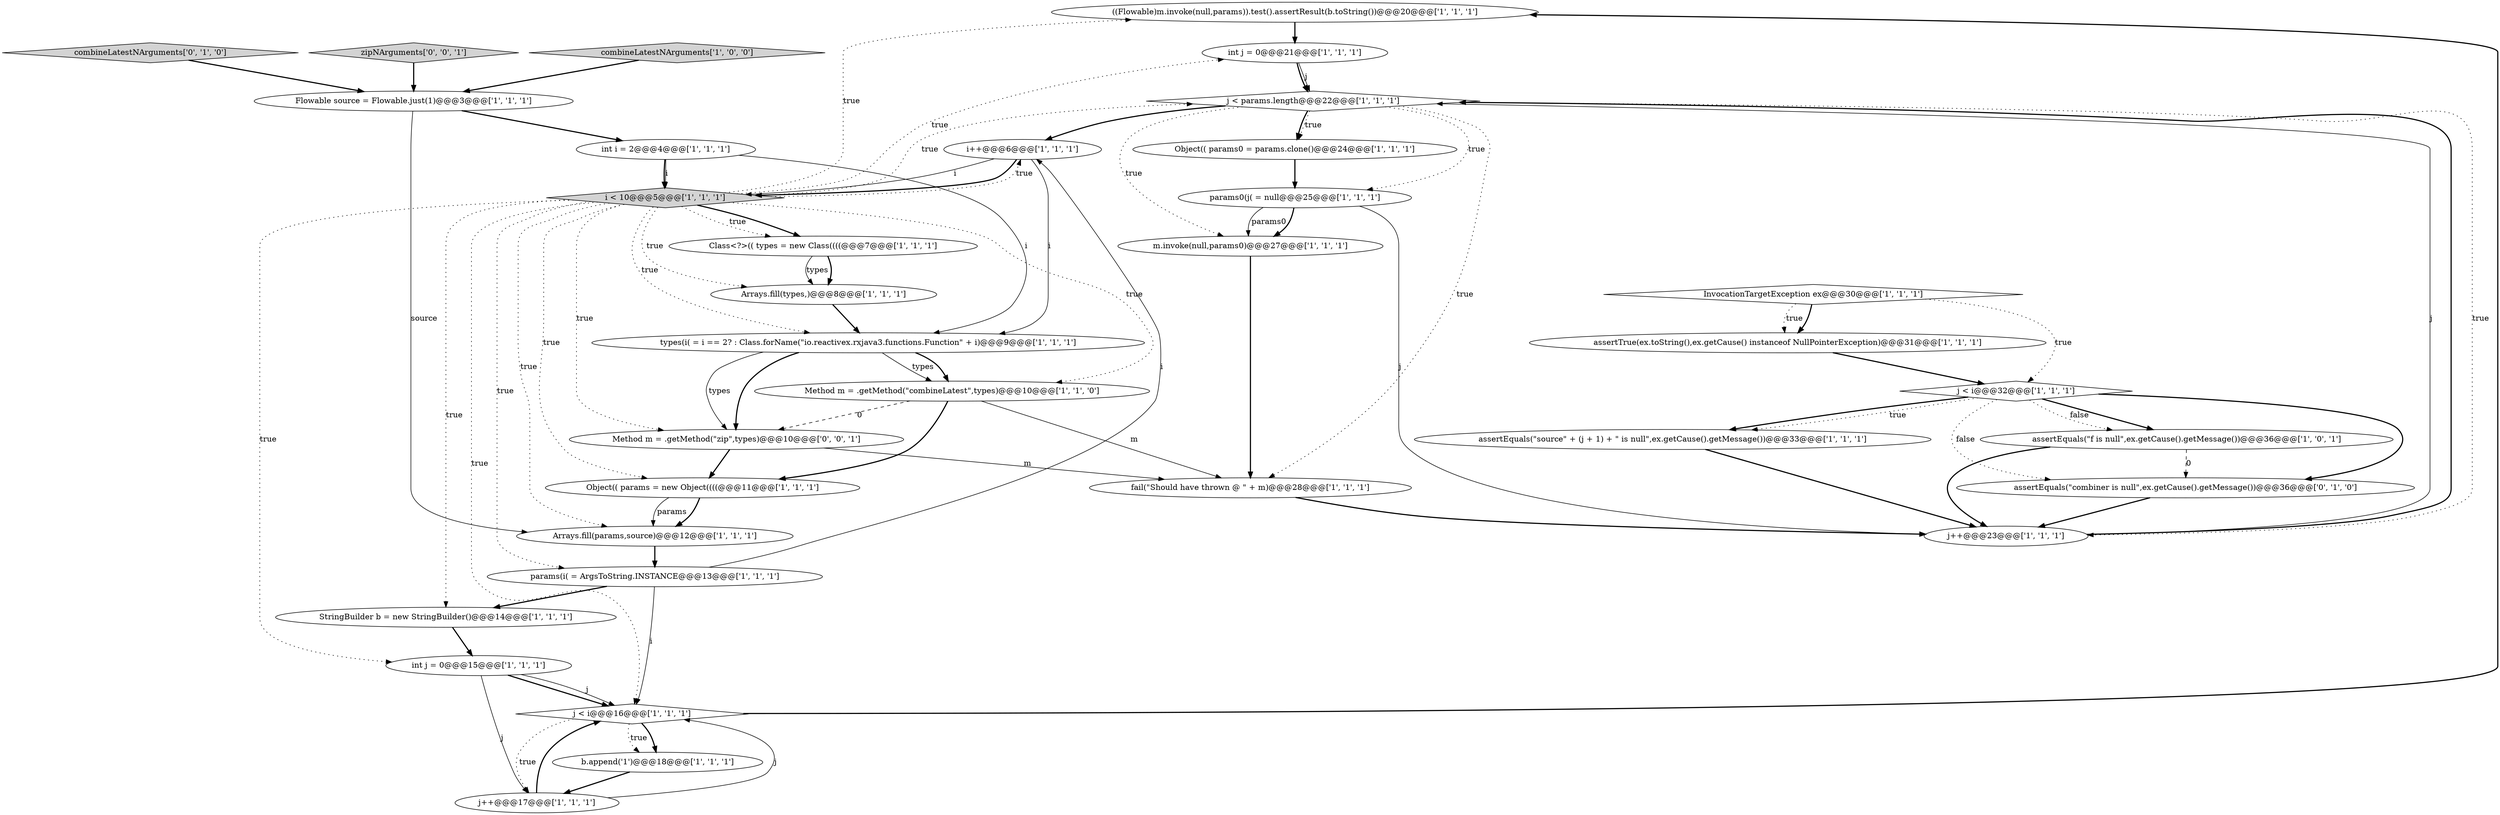 digraph {
20 [style = filled, label = "((Flowable)m.invoke(null,params)).test().assertResult(b.toString())@@@20@@@['1', '1', '1']", fillcolor = white, shape = ellipse image = "AAA0AAABBB1BBB"];
26 [style = filled, label = "b.append('1')@@@18@@@['1', '1', '1']", fillcolor = white, shape = ellipse image = "AAA0AAABBB1BBB"];
16 [style = filled, label = "params(i( = ArgsToString.INSTANCE@@@13@@@['1', '1', '1']", fillcolor = white, shape = ellipse image = "AAA0AAABBB1BBB"];
30 [style = filled, label = "combineLatestNArguments['0', '1', '0']", fillcolor = lightgray, shape = diamond image = "AAA0AAABBB2BBB"];
21 [style = filled, label = "Class<?>(( types = new Class((((@@@7@@@['1', '1', '1']", fillcolor = white, shape = ellipse image = "AAA0AAABBB1BBB"];
25 [style = filled, label = "Method m = .getMethod(\"combineLatest\",types)@@@10@@@['1', '1', '0']", fillcolor = white, shape = ellipse image = "AAA0AAABBB1BBB"];
17 [style = filled, label = "int i = 2@@@4@@@['1', '1', '1']", fillcolor = white, shape = ellipse image = "AAA0AAABBB1BBB"];
32 [style = filled, label = "zipNArguments['0', '0', '1']", fillcolor = lightgray, shape = diamond image = "AAA0AAABBB3BBB"];
13 [style = filled, label = "i < 10@@@5@@@['1', '1', '1']", fillcolor = lightgray, shape = diamond image = "AAA0AAABBB1BBB"];
19 [style = filled, label = "j < params.length@@@22@@@['1', '1', '1']", fillcolor = white, shape = diamond image = "AAA0AAABBB1BBB"];
7 [style = filled, label = "params0(j( = null@@@25@@@['1', '1', '1']", fillcolor = white, shape = ellipse image = "AAA0AAABBB1BBB"];
29 [style = filled, label = "Arrays.fill(params,source)@@@12@@@['1', '1', '1']", fillcolor = white, shape = ellipse image = "AAA0AAABBB1BBB"];
10 [style = filled, label = "Object(( params0 = params.clone()@@@24@@@['1', '1', '1']", fillcolor = white, shape = ellipse image = "AAA0AAABBB1BBB"];
24 [style = filled, label = "j++@@@17@@@['1', '1', '1']", fillcolor = white, shape = ellipse image = "AAA0AAABBB1BBB"];
15 [style = filled, label = "assertEquals(\"source\" + (j + 1) + \" is null\",ex.getCause().getMessage())@@@33@@@['1', '1', '1']", fillcolor = white, shape = ellipse image = "AAA0AAABBB1BBB"];
18 [style = filled, label = "fail(\"Should have thrown @ \" + m)@@@28@@@['1', '1', '1']", fillcolor = white, shape = ellipse image = "AAA0AAABBB1BBB"];
11 [style = filled, label = "j < i@@@32@@@['1', '1', '1']", fillcolor = white, shape = diamond image = "AAA0AAABBB1BBB"];
1 [style = filled, label = "InvocationTargetException ex@@@30@@@['1', '1', '1']", fillcolor = white, shape = diamond image = "AAA0AAABBB1BBB"];
4 [style = filled, label = "j++@@@23@@@['1', '1', '1']", fillcolor = white, shape = ellipse image = "AAA0AAABBB1BBB"];
12 [style = filled, label = "Flowable source = Flowable.just(1)@@@3@@@['1', '1', '1']", fillcolor = white, shape = ellipse image = "AAA0AAABBB1BBB"];
22 [style = filled, label = "int j = 0@@@21@@@['1', '1', '1']", fillcolor = white, shape = ellipse image = "AAA0AAABBB1BBB"];
8 [style = filled, label = "m.invoke(null,params0)@@@27@@@['1', '1', '1']", fillcolor = white, shape = ellipse image = "AAA0AAABBB1BBB"];
0 [style = filled, label = "Object(( params = new Object((((@@@11@@@['1', '1', '1']", fillcolor = white, shape = ellipse image = "AAA0AAABBB1BBB"];
3 [style = filled, label = "assertEquals(\"f is null\",ex.getCause().getMessage())@@@36@@@['1', '0', '1']", fillcolor = white, shape = ellipse image = "AAA0AAABBB1BBB"];
5 [style = filled, label = "combineLatestNArguments['1', '0', '0']", fillcolor = lightgray, shape = diamond image = "AAA0AAABBB1BBB"];
9 [style = filled, label = "Arrays.fill(types,)@@@8@@@['1', '1', '1']", fillcolor = white, shape = ellipse image = "AAA0AAABBB1BBB"];
2 [style = filled, label = "int j = 0@@@15@@@['1', '1', '1']", fillcolor = white, shape = ellipse image = "AAA0AAABBB1BBB"];
27 [style = filled, label = "j < i@@@16@@@['1', '1', '1']", fillcolor = white, shape = diamond image = "AAA0AAABBB1BBB"];
6 [style = filled, label = "types(i( = i == 2? : Class.forName(\"io.reactivex.rxjava3.functions.Function\" + i)@@@9@@@['1', '1', '1']", fillcolor = white, shape = ellipse image = "AAA0AAABBB1BBB"];
28 [style = filled, label = "i++@@@6@@@['1', '1', '1']", fillcolor = white, shape = ellipse image = "AAA0AAABBB1BBB"];
14 [style = filled, label = "StringBuilder b = new StringBuilder()@@@14@@@['1', '1', '1']", fillcolor = white, shape = ellipse image = "AAA0AAABBB1BBB"];
23 [style = filled, label = "assertTrue(ex.toString(),ex.getCause() instanceof NullPointerException)@@@31@@@['1', '1', '1']", fillcolor = white, shape = ellipse image = "AAA0AAABBB1BBB"];
33 [style = filled, label = "Method m = .getMethod(\"zip\",types)@@@10@@@['0', '0', '1']", fillcolor = white, shape = ellipse image = "AAA0AAABBB3BBB"];
31 [style = filled, label = "assertEquals(\"combiner is null\",ex.getCause().getMessage())@@@36@@@['0', '1', '0']", fillcolor = white, shape = ellipse image = "AAA1AAABBB2BBB"];
28->13 [style = bold, label=""];
7->8 [style = solid, label="params0"];
4->19 [style = solid, label="j"];
13->29 [style = dotted, label="true"];
1->11 [style = dotted, label="true"];
25->33 [style = dashed, label="0"];
19->28 [style = bold, label=""];
11->31 [style = dotted, label="false"];
28->13 [style = solid, label="i"];
1->23 [style = bold, label=""];
4->19 [style = bold, label=""];
6->25 [style = solid, label="types"];
17->13 [style = bold, label=""];
16->27 [style = solid, label="i"];
13->0 [style = dotted, label="true"];
6->25 [style = bold, label=""];
13->22 [style = dotted, label="true"];
5->12 [style = bold, label=""];
24->27 [style = bold, label=""];
19->18 [style = dotted, label="true"];
28->6 [style = solid, label="i"];
26->24 [style = bold, label=""];
17->6 [style = solid, label="i"];
11->31 [style = bold, label=""];
0->29 [style = bold, label=""];
13->16 [style = dotted, label="true"];
19->10 [style = dotted, label="true"];
27->20 [style = bold, label=""];
1->23 [style = dotted, label="true"];
8->18 [style = bold, label=""];
10->7 [style = bold, label=""];
13->25 [style = dotted, label="true"];
27->26 [style = bold, label=""];
13->19 [style = dotted, label="true"];
2->24 [style = solid, label="j"];
2->27 [style = bold, label=""];
13->27 [style = dotted, label="true"];
13->14 [style = dotted, label="true"];
12->29 [style = solid, label="source"];
22->19 [style = solid, label="j"];
11->3 [style = bold, label=""];
22->19 [style = bold, label=""];
13->6 [style = dotted, label="true"];
6->33 [style = solid, label="types"];
7->8 [style = bold, label=""];
15->4 [style = bold, label=""];
20->22 [style = bold, label=""];
13->28 [style = dotted, label="true"];
3->31 [style = dashed, label="0"];
11->15 [style = bold, label=""];
13->9 [style = dotted, label="true"];
27->26 [style = dotted, label="true"];
9->6 [style = bold, label=""];
31->4 [style = bold, label=""];
12->17 [style = bold, label=""];
29->16 [style = bold, label=""];
33->18 [style = solid, label="m"];
11->3 [style = dotted, label="false"];
30->12 [style = bold, label=""];
11->15 [style = dotted, label="true"];
14->2 [style = bold, label=""];
25->0 [style = bold, label=""];
21->9 [style = bold, label=""];
3->4 [style = bold, label=""];
2->27 [style = solid, label="j"];
13->21 [style = dotted, label="true"];
32->12 [style = bold, label=""];
19->10 [style = bold, label=""];
21->9 [style = solid, label="types"];
17->13 [style = solid, label="i"];
13->33 [style = dotted, label="true"];
25->18 [style = solid, label="m"];
0->29 [style = solid, label="params"];
23->11 [style = bold, label=""];
19->7 [style = dotted, label="true"];
6->33 [style = bold, label=""];
19->8 [style = dotted, label="true"];
19->4 [style = dotted, label="true"];
13->2 [style = dotted, label="true"];
24->27 [style = solid, label="j"];
16->14 [style = bold, label=""];
16->28 [style = solid, label="i"];
13->20 [style = dotted, label="true"];
7->4 [style = solid, label="j"];
33->0 [style = bold, label=""];
18->4 [style = bold, label=""];
27->24 [style = dotted, label="true"];
13->21 [style = bold, label=""];
}
